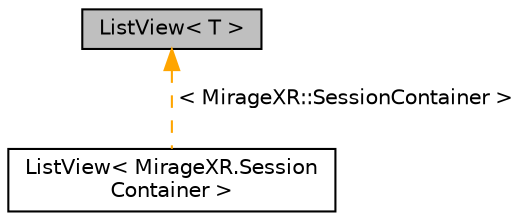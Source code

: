 digraph "ListView&lt; T &gt;"
{
 // INTERACTIVE_SVG=YES
 // LATEX_PDF_SIZE
  edge [fontname="Helvetica",fontsize="10",labelfontname="Helvetica",labelfontsize="10"];
  node [fontname="Helvetica",fontsize="10",shape=record];
  Node1 [label="ListView\< T \>",height=0.2,width=0.4,color="black", fillcolor="grey75", style="filled", fontcolor="black",tooltip=" "];
  Node1 -> Node2 [dir="back",color="orange",fontsize="10",style="dashed",label=" \< MirageXR::SessionContainer \>" ,fontname="Helvetica"];
  Node2 [label="ListView\< MirageXR.Session\lContainer \>",height=0.2,width=0.4,color="black", fillcolor="white", style="filled",URL="$class_mirage_x_r_1_1_list_view.html",tooltip=" "];
}

